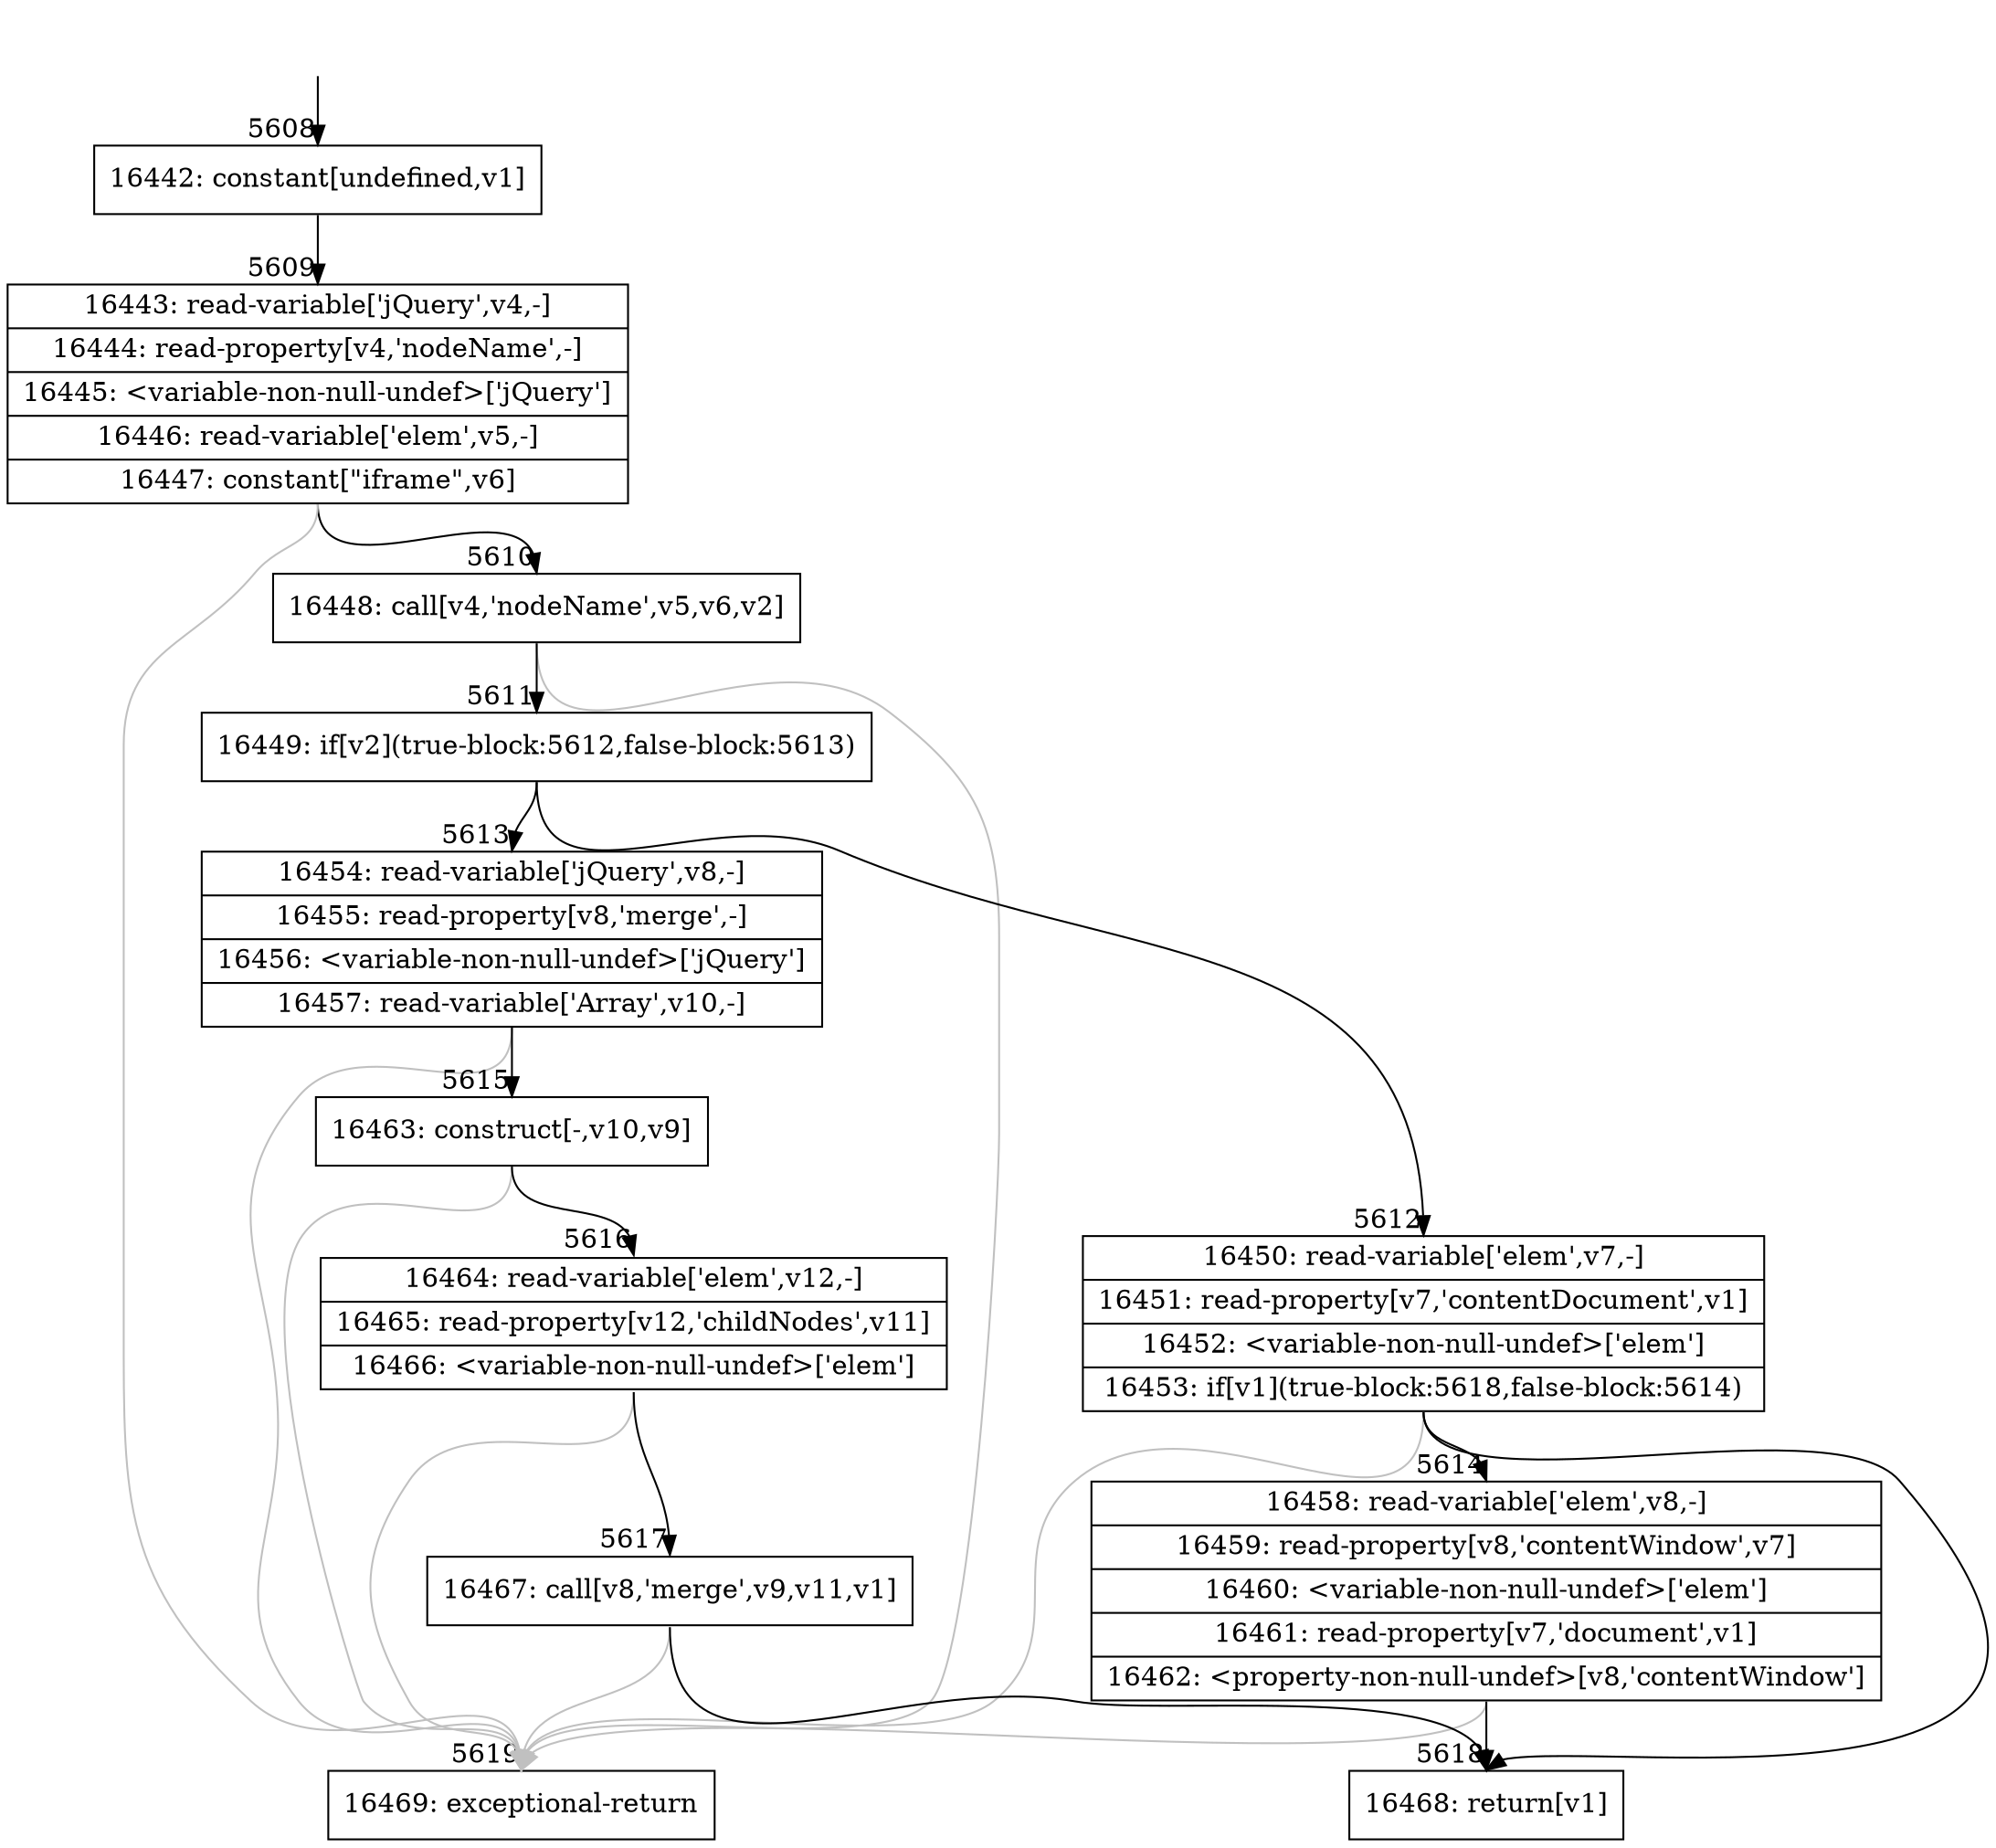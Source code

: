 digraph {
rankdir="TD"
BB_entry361[shape=none,label=""];
BB_entry361 -> BB5608 [tailport=s, headport=n, headlabel="    5608"]
BB5608 [shape=record label="{16442: constant[undefined,v1]}" ] 
BB5608 -> BB5609 [tailport=s, headport=n, headlabel="      5609"]
BB5609 [shape=record label="{16443: read-variable['jQuery',v4,-]|16444: read-property[v4,'nodeName',-]|16445: \<variable-non-null-undef\>['jQuery']|16446: read-variable['elem',v5,-]|16447: constant[\"iframe\",v6]}" ] 
BB5609 -> BB5610 [tailport=s, headport=n, headlabel="      5610"]
BB5609 -> BB5619 [tailport=s, headport=n, color=gray, headlabel="      5619"]
BB5610 [shape=record label="{16448: call[v4,'nodeName',v5,v6,v2]}" ] 
BB5610 -> BB5611 [tailport=s, headport=n, headlabel="      5611"]
BB5610 -> BB5619 [tailport=s, headport=n, color=gray]
BB5611 [shape=record label="{16449: if[v2](true-block:5612,false-block:5613)}" ] 
BB5611 -> BB5612 [tailport=s, headport=n, headlabel="      5612"]
BB5611 -> BB5613 [tailport=s, headport=n, headlabel="      5613"]
BB5612 [shape=record label="{16450: read-variable['elem',v7,-]|16451: read-property[v7,'contentDocument',v1]|16452: \<variable-non-null-undef\>['elem']|16453: if[v1](true-block:5618,false-block:5614)}" ] 
BB5612 -> BB5618 [tailport=s, headport=n, headlabel="      5618"]
BB5612 -> BB5614 [tailport=s, headport=n, headlabel="      5614"]
BB5612 -> BB5619 [tailport=s, headport=n, color=gray]
BB5613 [shape=record label="{16454: read-variable['jQuery',v8,-]|16455: read-property[v8,'merge',-]|16456: \<variable-non-null-undef\>['jQuery']|16457: read-variable['Array',v10,-]}" ] 
BB5613 -> BB5615 [tailport=s, headport=n, headlabel="      5615"]
BB5613 -> BB5619 [tailport=s, headport=n, color=gray]
BB5614 [shape=record label="{16458: read-variable['elem',v8,-]|16459: read-property[v8,'contentWindow',v7]|16460: \<variable-non-null-undef\>['elem']|16461: read-property[v7,'document',v1]|16462: \<property-non-null-undef\>[v8,'contentWindow']}" ] 
BB5614 -> BB5618 [tailport=s, headport=n]
BB5614 -> BB5619 [tailport=s, headport=n, color=gray]
BB5615 [shape=record label="{16463: construct[-,v10,v9]}" ] 
BB5615 -> BB5616 [tailport=s, headport=n, headlabel="      5616"]
BB5615 -> BB5619 [tailport=s, headport=n, color=gray]
BB5616 [shape=record label="{16464: read-variable['elem',v12,-]|16465: read-property[v12,'childNodes',v11]|16466: \<variable-non-null-undef\>['elem']}" ] 
BB5616 -> BB5617 [tailport=s, headport=n, headlabel="      5617"]
BB5616 -> BB5619 [tailport=s, headport=n, color=gray]
BB5617 [shape=record label="{16467: call[v8,'merge',v9,v11,v1]}" ] 
BB5617 -> BB5618 [tailport=s, headport=n]
BB5617 -> BB5619 [tailport=s, headport=n, color=gray]
BB5618 [shape=record label="{16468: return[v1]}" ] 
BB5619 [shape=record label="{16469: exceptional-return}" ] 
}
